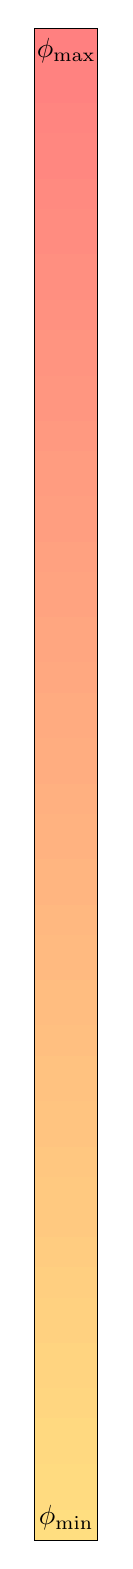 \begin{tikzpicture}[yscale=-1]
\definecolor{cffxfxf}{rgb}{1.00, 0.50, 0.50}
\path[fill=cffxfxf, draw=cffxfxf] (0.00, 0.00) rectangle (0.80, 0.19);
\definecolor{cffyqxf}{rgb}{1.00, 0.50, 0.50}
\path[fill=cffyqxf, draw=cffyqxf] (0.00, 0.19) rectangle (0.80, 0.38);
\definecolor{cffyrxf}{rgb}{1.00, 0.51, 0.50}
\path[fill=cffyrxf, draw=cffyrxf] (0.00, 0.38) rectangle (0.80, 0.58);
\definecolor{cffysxf}{rgb}{1.00, 0.51, 0.50}
\path[fill=cffysxf, draw=cffysxf] (0.00, 0.58) rectangle (0.80, 0.77);
\definecolor{cffytxf}{rgb}{1.00, 0.51, 0.50}
\path[fill=cffytxf, draw=cffytxf] (0.00, 0.77) rectangle (0.80, 0.96);
\definecolor{cffyuxf}{rgb}{1.00, 0.52, 0.50}
\path[fill=cffyuxf, draw=cffyuxf] (0.00, 0.96) rectangle (0.80, 1.15);
\definecolor{cffyvxf}{rgb}{1.00, 0.52, 0.50}
\path[fill=cffyvxf, draw=cffyvxf] (0.00, 1.15) rectangle (0.80, 1.34);
\definecolor{cffywxf}{rgb}{1.00, 0.53, 0.50}
\path[fill=cffywxf, draw=cffywxf] (0.00, 1.34) rectangle (0.80, 1.54);
\definecolor{cffyxxf}{rgb}{1.00, 0.53, 0.50}
\path[fill=cffyxxf, draw=cffyxxf] (0.00, 1.54) rectangle (0.80, 1.73);
\definecolor{cffyyxf}{rgb}{1.00, 0.53, 0.50}
\path[fill=cffyyxf, draw=cffyyxf] (0.00, 1.73) rectangle (0.80, 1.92);
\definecolor{cffyzxf}{rgb}{1.00, 0.54, 0.50}
\path[fill=cffyzxf, draw=cffyzxf] (0.00, 1.92) rectangle (0.80, 2.11);
\definecolor{cffyaxf}{rgb}{1.00, 0.54, 0.50}
\path[fill=cffyaxf, draw=cffyaxf] (0.00, 2.11) rectangle (0.80, 2.30);
\definecolor{cffybxf}{rgb}{1.00, 0.55, 0.50}
\path[fill=cffybxf, draw=cffybxf] (0.00, 2.30) rectangle (0.80, 2.50);
\definecolor{cffycxf}{rgb}{1.00, 0.55, 0.50}
\path[fill=cffycxf, draw=cffycxf] (0.00, 2.50) rectangle (0.80, 2.69);
\definecolor{cffydxf}{rgb}{1.00, 0.55, 0.50}
\path[fill=cffydxf, draw=cffydxf] (0.00, 2.69) rectangle (0.80, 2.88);
\definecolor{cffyexf}{rgb}{1.00, 0.56, 0.50}
\path[fill=cffyexf, draw=cffyexf] (0.00, 2.88) rectangle (0.80, 3.07);
\definecolor{cffyfxf}{rgb}{1.00, 0.56, 0.50}
\path[fill=cffyfxf, draw=cffyfxf] (0.00, 3.07) rectangle (0.80, 3.26);
\definecolor{cffzqxf}{rgb}{1.00, 0.56, 0.50}
\path[fill=cffzqxf, draw=cffzqxf] (0.00, 3.26) rectangle (0.80, 3.46);
\definecolor{cffzrxf}{rgb}{1.00, 0.57, 0.50}
\path[fill=cffzrxf, draw=cffzrxf] (0.00, 3.46) rectangle (0.80, 3.65);
\definecolor{cffzsxf}{rgb}{1.00, 0.57, 0.50}
\path[fill=cffzsxf, draw=cffzsxf] (0.00, 3.65) rectangle (0.80, 3.84);
\definecolor{cffztxf}{rgb}{1.00, 0.58, 0.50}
\path[fill=cffztxf, draw=cffztxf] (0.00, 3.84) rectangle (0.80, 4.03);
\definecolor{cffzuxf}{rgb}{1.00, 0.58, 0.50}
\path[fill=cffzuxf, draw=cffzuxf] (0.00, 4.03) rectangle (0.80, 4.22);
\definecolor{cffzvxf}{rgb}{1.00, 0.58, 0.50}
\path[fill=cffzvxf, draw=cffzvxf] (0.00, 4.22) rectangle (0.80, 4.42);
\definecolor{cffzwxf}{rgb}{1.00, 0.59, 0.50}
\path[fill=cffzwxf, draw=cffzwxf] (0.00, 4.42) rectangle (0.80, 4.61);
\definecolor{cffzxxf}{rgb}{1.00, 0.59, 0.50}
\path[fill=cffzxxf, draw=cffzxxf] (0.00, 4.61) rectangle (0.80, 4.80);
\definecolor{cffzyxf}{rgb}{1.00, 0.59, 0.50}
\path[fill=cffzyxf, draw=cffzyxf] (0.00, 4.80) rectangle (0.80, 4.99);
\definecolor{cffzzxf}{rgb}{1.00, 0.60, 0.50}
\path[fill=cffzzxf, draw=cffzzxf] (0.00, 4.99) rectangle (0.80, 5.18);
\path[fill=cffzzxf, draw=cffzzxf] (0.00, 5.18) rectangle (0.80, 5.38);
\definecolor{cffzaxf}{rgb}{1.00, 0.61, 0.50}
\path[fill=cffzaxf, draw=cffzaxf] (0.00, 5.38) rectangle (0.80, 5.57);
\definecolor{cffzbxf}{rgb}{1.00, 0.61, 0.50}
\path[fill=cffzbxf, draw=cffzbxf] (0.00, 5.57) rectangle (0.80, 5.76);
\definecolor{cffzcxf}{rgb}{1.00, 0.61, 0.50}
\path[fill=cffzcxf, draw=cffzcxf] (0.00, 5.76) rectangle (0.80, 5.95);
\definecolor{cffzdxf}{rgb}{1.00, 0.62, 0.50}
\path[fill=cffzdxf, draw=cffzdxf] (0.00, 5.95) rectangle (0.80, 6.14);
\definecolor{cffzexf}{rgb}{1.00, 0.62, 0.50}
\path[fill=cffzexf, draw=cffzexf] (0.00, 6.14) rectangle (0.80, 6.34);
\definecolor{cffzfxf}{rgb}{1.00, 0.62, 0.50}
\path[fill=cffzfxf, draw=cffzfxf] (0.00, 6.34) rectangle (0.80, 6.53);
\definecolor{cffaqxf}{rgb}{1.00, 0.63, 0.50}
\path[fill=cffaqxf, draw=cffaqxf] (0.00, 6.53) rectangle (0.80, 6.72);
\definecolor{cffarxf}{rgb}{1.00, 0.63, 0.50}
\path[fill=cffarxf, draw=cffarxf] (0.00, 6.72) rectangle (0.80, 6.91);
\definecolor{cffasxf}{rgb}{1.00, 0.64, 0.50}
\path[fill=cffasxf, draw=cffasxf] (0.00, 6.91) rectangle (0.80, 7.10);
\definecolor{cffatxf}{rgb}{1.00, 0.64, 0.50}
\path[fill=cffatxf, draw=cffatxf] (0.00, 7.10) rectangle (0.80, 7.30);
\definecolor{cffauxf}{rgb}{1.00, 0.64, 0.50}
\path[fill=cffauxf, draw=cffauxf] (0.00, 7.30) rectangle (0.80, 7.49);
\definecolor{cffavxf}{rgb}{1.00, 0.65, 0.50}
\path[fill=cffavxf, draw=cffavxf] (0.00, 7.49) rectangle (0.80, 7.68);
\definecolor{cffawxf}{rgb}{1.00, 0.65, 0.50}
\path[fill=cffawxf, draw=cffawxf] (0.00, 7.68) rectangle (0.80, 7.87);
\definecolor{cffaxxf}{rgb}{1.00, 0.65, 0.50}
\path[fill=cffaxxf, draw=cffaxxf] (0.00, 7.87) rectangle (0.80, 8.06);
\definecolor{cffayxf}{rgb}{1.00, 0.66, 0.50}
\path[fill=cffayxf, draw=cffayxf] (0.00, 8.06) rectangle (0.80, 8.26);
\definecolor{cffazxf}{rgb}{1.00, 0.66, 0.50}
\path[fill=cffazxf, draw=cffazxf] (0.00, 8.26) rectangle (0.80, 8.45);
\definecolor{cffaaxf}{rgb}{1.00, 0.67, 0.50}
\path[fill=cffaaxf, draw=cffaaxf] (0.00, 8.45) rectangle (0.80, 8.64);
\definecolor{cffabxf}{rgb}{1.00, 0.67, 0.50}
\path[fill=cffabxf, draw=cffabxf] (0.00, 8.64) rectangle (0.80, 8.83);
\definecolor{cffacxf}{rgb}{1.00, 0.67, 0.50}
\path[fill=cffacxf, draw=cffacxf] (0.00, 8.83) rectangle (0.80, 9.02);
\definecolor{cffadxf}{rgb}{1.00, 0.68, 0.50}
\path[fill=cffadxf, draw=cffadxf] (0.00, 9.02) rectangle (0.80, 9.22);
\definecolor{cffaexf}{rgb}{1.00, 0.68, 0.50}
\path[fill=cffaexf, draw=cffaexf] (0.00, 9.22) rectangle (0.80, 9.41);
\definecolor{cffafxf}{rgb}{1.00, 0.68, 0.50}
\path[fill=cffafxf, draw=cffafxf] (0.00, 9.41) rectangle (0.80, 9.60);
\definecolor{cffbqxf}{rgb}{1.00, 0.69, 0.50}
\path[fill=cffbqxf, draw=cffbqxf] (0.00, 9.60) rectangle (0.80, 9.79);
\definecolor{cffbrxf}{rgb}{1.00, 0.69, 0.50}
\path[fill=cffbrxf, draw=cffbrxf] (0.00, 9.79) rectangle (0.80, 9.98);
\definecolor{cffbsxf}{rgb}{1.00, 0.70, 0.50}
\path[fill=cffbsxf, draw=cffbsxf] (0.00, 9.98) rectangle (0.80, 10.18);
\path[fill=cffbsxf, draw=cffbsxf] (0.00, 10.18) rectangle (0.80, 10.37);
\definecolor{cffbtxf}{rgb}{1.00, 0.70, 0.50}
\path[fill=cffbtxf, draw=cffbtxf] (0.00, 10.37) rectangle (0.80, 10.56);
\definecolor{cffbuxf}{rgb}{1.00, 0.71, 0.50}
\path[fill=cffbuxf, draw=cffbuxf] (0.00, 10.56) rectangle (0.80, 10.75);
\definecolor{cffbvxf}{rgb}{1.00, 0.71, 0.50}
\path[fill=cffbvxf, draw=cffbvxf] (0.00, 10.75) rectangle (0.80, 10.94);
\definecolor{cffbwxf}{rgb}{1.00, 0.71, 0.50}
\path[fill=cffbwxf, draw=cffbwxf] (0.00, 10.94) rectangle (0.80, 11.14);
\definecolor{cffbxxf}{rgb}{1.00, 0.72, 0.50}
\path[fill=cffbxxf, draw=cffbxxf] (0.00, 11.14) rectangle (0.80, 11.33);
\definecolor{cffbyxf}{rgb}{1.00, 0.72, 0.50}
\path[fill=cffbyxf, draw=cffbyxf] (0.00, 11.33) rectangle (0.80, 11.52);
\definecolor{cffbzxf}{rgb}{1.00, 0.73, 0.50}
\path[fill=cffbzxf, draw=cffbzxf] (0.00, 11.52) rectangle (0.80, 11.71);
\definecolor{cffbaxf}{rgb}{1.00, 0.73, 0.50}
\path[fill=cffbaxf, draw=cffbaxf] (0.00, 11.71) rectangle (0.80, 11.90);
\definecolor{cffbbxf}{rgb}{1.00, 0.73, 0.50}
\path[fill=cffbbxf, draw=cffbbxf] (0.00, 11.90) rectangle (0.80, 12.10);
\definecolor{cffbcxf}{rgb}{1.00, 0.74, 0.50}
\path[fill=cffbcxf, draw=cffbcxf] (0.00, 12.10) rectangle (0.80, 12.29);
\definecolor{cffbdxf}{rgb}{1.00, 0.74, 0.50}
\path[fill=cffbdxf, draw=cffbdxf] (0.00, 12.29) rectangle (0.80, 12.48);
\definecolor{cffbexf}{rgb}{1.00, 0.74, 0.50}
\path[fill=cffbexf, draw=cffbexf] (0.00, 12.48) rectangle (0.80, 12.67);
\definecolor{cffbfxf}{rgb}{1.00, 0.75, 0.50}
\path[fill=cffbfxf, draw=cffbfxf] (0.00, 12.67) rectangle (0.80, 12.86);
\definecolor{cffcqxf}{rgb}{1.00, 0.75, 0.50}
\path[fill=cffcqxf, draw=cffcqxf] (0.00, 12.86) rectangle (0.80, 13.06);
\definecolor{cffcrxf}{rgb}{1.00, 0.76, 0.50}
\path[fill=cffcrxf, draw=cffcrxf] (0.00, 13.06) rectangle (0.80, 13.25);
\definecolor{cffcsxf}{rgb}{1.00, 0.76, 0.50}
\path[fill=cffcsxf, draw=cffcsxf] (0.00, 13.25) rectangle (0.80, 13.44);
\definecolor{cffctxf}{rgb}{1.00, 0.76, 0.50}
\path[fill=cffctxf, draw=cffctxf] (0.00, 13.44) rectangle (0.80, 13.63);
\definecolor{cffcuxf}{rgb}{1.00, 0.77, 0.50}
\path[fill=cffcuxf, draw=cffcuxf] (0.00, 13.63) rectangle (0.80, 13.82);
\definecolor{cffcvxf}{rgb}{1.00, 0.77, 0.50}
\path[fill=cffcvxf, draw=cffcvxf] (0.00, 13.82) rectangle (0.80, 14.02);
\definecolor{cffcwxf}{rgb}{1.00, 0.77, 0.50}
\path[fill=cffcwxf, draw=cffcwxf] (0.00, 14.02) rectangle (0.80, 14.21);
\definecolor{cffcxxf}{rgb}{1.00, 0.78, 0.50}
\path[fill=cffcxxf, draw=cffcxxf] (0.00, 14.21) rectangle (0.80, 14.40);
\definecolor{cffcyxf}{rgb}{1.00, 0.78, 0.50}
\path[fill=cffcyxf, draw=cffcyxf] (0.00, 14.40) rectangle (0.80, 14.59);
\definecolor{cffczxf}{rgb}{1.00, 0.79, 0.50}
\path[fill=cffczxf, draw=cffczxf] (0.00, 14.59) rectangle (0.80, 14.78);
\definecolor{cffcaxf}{rgb}{1.00, 0.79, 0.50}
\path[fill=cffcaxf, draw=cffcaxf] (0.00, 14.78) rectangle (0.80, 14.98);
\definecolor{cffcbxf}{rgb}{1.00, 0.79, 0.50}
\path[fill=cffcbxf, draw=cffcbxf] (0.00, 14.98) rectangle (0.80, 15.17);
\path[fill=cffcbxf, draw=cffcbxf] (0.00, 15.17) rectangle (0.80, 15.36);
\definecolor{cffccxf}{rgb}{1.00, 0.80, 0.50}
\path[fill=cffccxf, draw=cffccxf] (0.00, 15.36) rectangle (0.80, 15.55);
\definecolor{cffcdxf}{rgb}{1.00, 0.80, 0.50}
\path[fill=cffcdxf, draw=cffcdxf] (0.00, 15.55) rectangle (0.80, 15.74);
\definecolor{cffcexf}{rgb}{1.00, 0.81, 0.50}
\path[fill=cffcexf, draw=cffcexf] (0.00, 15.74) rectangle (0.80, 15.94);
\definecolor{cffcfxf}{rgb}{1.00, 0.81, 0.50}
\path[fill=cffcfxf, draw=cffcfxf] (0.00, 15.94) rectangle (0.80, 16.13);
\definecolor{cffdqxf}{rgb}{1.00, 0.82, 0.50}
\path[fill=cffdqxf, draw=cffdqxf] (0.00, 16.13) rectangle (0.80, 16.32);
\definecolor{cffdrxf}{rgb}{1.00, 0.82, 0.50}
\path[fill=cffdrxf, draw=cffdrxf] (0.00, 16.32) rectangle (0.80, 16.51);
\definecolor{cffdsxf}{rgb}{1.00, 0.82, 0.50}
\path[fill=cffdsxf, draw=cffdsxf] (0.00, 16.51) rectangle (0.80, 16.70);
\definecolor{cffdtxf}{rgb}{1.00, 0.83, 0.50}
\path[fill=cffdtxf, draw=cffdtxf] (0.00, 16.70) rectangle (0.80, 16.90);
\definecolor{cffduxf}{rgb}{1.00, 0.83, 0.50}
\path[fill=cffduxf, draw=cffduxf] (0.00, 16.90) rectangle (0.80, 17.09);
\definecolor{cffdvxf}{rgb}{1.00, 0.83, 0.50}
\path[fill=cffdvxf, draw=cffdvxf] (0.00, 17.09) rectangle (0.80, 17.28);
\definecolor{cffdwxf}{rgb}{1.00, 0.84, 0.50}
\path[fill=cffdwxf, draw=cffdwxf] (0.00, 17.28) rectangle (0.80, 17.47);
\definecolor{cffdxxf}{rgb}{1.00, 0.84, 0.50}
\path[fill=cffdxxf, draw=cffdxxf] (0.00, 17.47) rectangle (0.80, 17.66);
\definecolor{cffdyxf}{rgb}{1.00, 0.85, 0.50}
\path[fill=cffdyxf, draw=cffdyxf] (0.00, 17.66) rectangle (0.80, 17.86);
\definecolor{cffdzxf}{rgb}{1.00, 0.85, 0.50}
\path[fill=cffdzxf, draw=cffdzxf] (0.00, 17.86) rectangle (0.80, 18.05);
\definecolor{cffdaxf}{rgb}{1.00, 0.85, 0.50}
\path[fill=cffdaxf, draw=cffdaxf] (0.00, 18.05) rectangle (0.80, 18.24);
\definecolor{cffdbxf}{rgb}{1.00, 0.86, 0.50}
\path[fill=cffdbxf, draw=cffdbxf] (0.00, 18.24) rectangle (0.80, 18.43);
\definecolor{cffdcxf}{rgb}{1.00, 0.86, 0.50}
\path[fill=cffdcxf, draw=cffdcxf] (0.00, 18.43) rectangle (0.80, 18.62);
\definecolor{cffddxf}{rgb}{1.00, 0.86, 0.50}
\path[fill=cffddxf, draw=cffddxf] (0.00, 18.62) rectangle (0.80, 18.82);
\definecolor{cffdexf}{rgb}{1.00, 0.87, 0.50}
\path[fill=cffdexf, draw=cffdexf] (0.00, 18.82) rectangle (0.80, 19.01);
\definecolor{cffdfxf}{rgb}{1.00, 0.87, 0.50}
\path[fill=cffdfxf, draw=cffdfxf] (0.00, 19.01) rectangle (0.80, 19.20);

\path[draw=black] (0.00, 0.00) rectangle (0.80, 19.20);

\node[below] at (0.4, 0) {$\phi_\text{max}$};
\node[above] at (0.4, 19.20) {$\phi_\text{min}$};
\end{tikzpicture}
